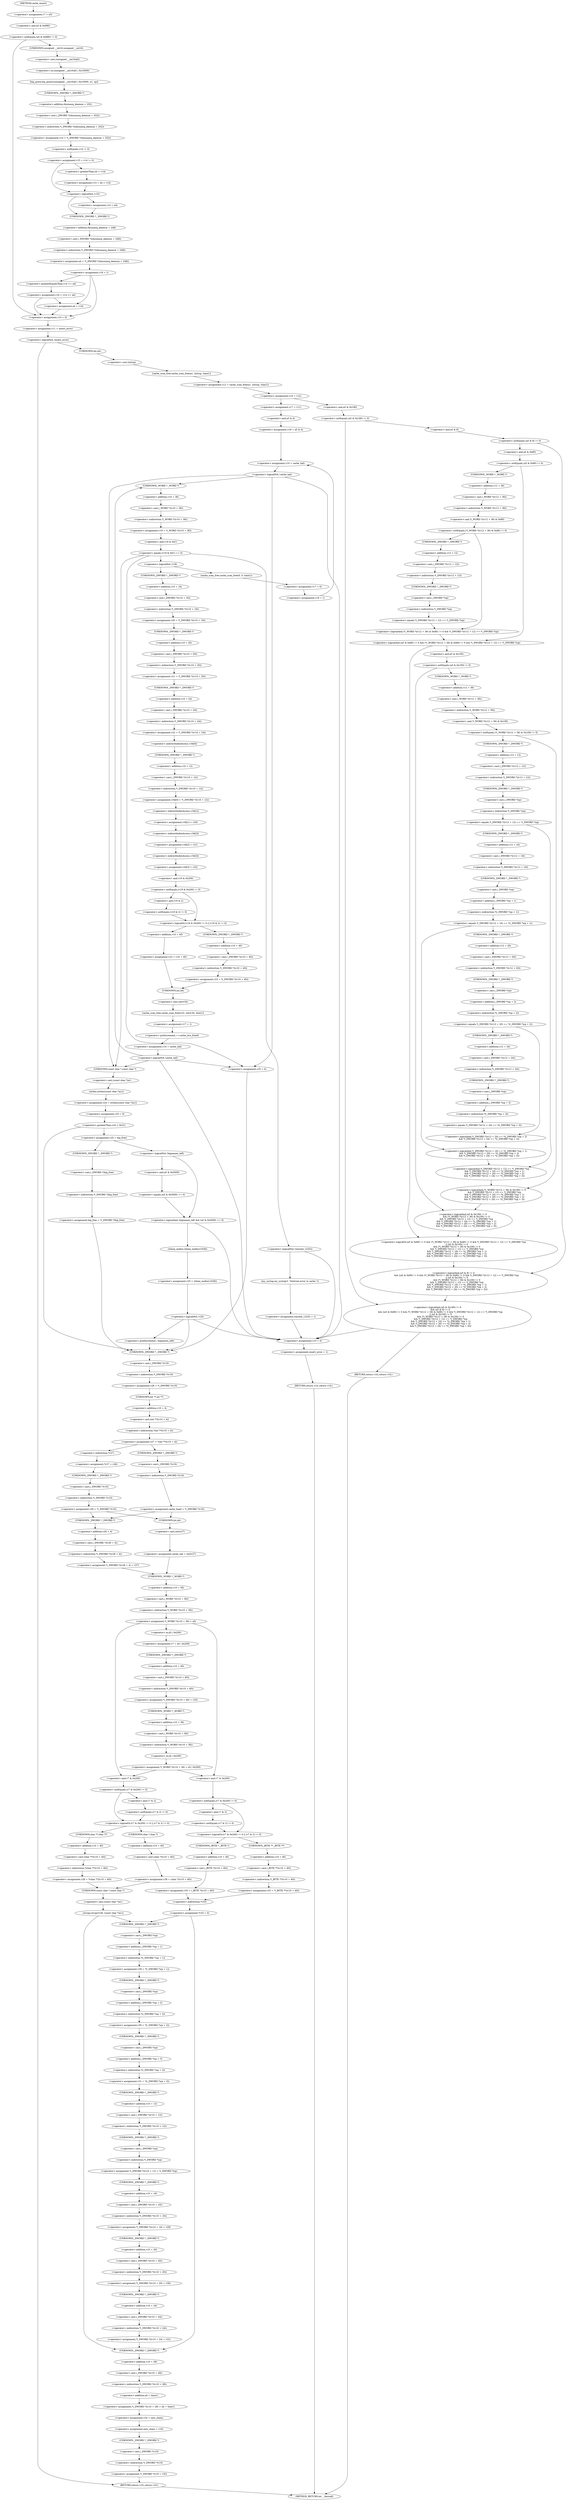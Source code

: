 digraph cache_insert {  
"1000158" [label = "(<operator>.assignment,v7 = a5)" ]
"1000162" [label = "(<operator>.notEquals,(a5 & 0x980) != 0)" ]
"1000163" [label = "(<operator>.and,a5 & 0x980)" ]
"1000168" [label = "(log_query,log_query((unsigned __int16)a5 | 0x10000, a1, cp))" ]
"1000169" [label = "(<operator>.or,(unsigned __int16)a5 | 0x10000)" ]
"1000170" [label = "(<operator>.cast,(unsigned __int16)a5)" ]
"1000171" [label = "(UNKNOWN,unsigned __int16,unsigned __int16)" ]
"1000176" [label = "(<operator>.assignment,v14 = *(_DWORD *)(dnsmasq_daemon + 252))" ]
"1000178" [label = "(<operator>.indirection,*(_DWORD *)(dnsmasq_daemon + 252))" ]
"1000179" [label = "(<operator>.cast,(_DWORD *)(dnsmasq_daemon + 252))" ]
"1000180" [label = "(UNKNOWN,_DWORD *,_DWORD *)" ]
"1000181" [label = "(<operator>.addition,dnsmasq_daemon + 252)" ]
"1000184" [label = "(<operator>.assignment,v15 = v14 != 0)" ]
"1000186" [label = "(<operator>.notEquals,v14 != 0)" ]
"1000191" [label = "(<operator>.assignment,v15 = a4 > v14)" ]
"1000193" [label = "(<operator>.greaterThan,a4 > v14)" ]
"1000197" [label = "(<operator>.logicalNot,!v15)" ]
"1000199" [label = "(<operator>.assignment,v14 = a4)" ]
"1000202" [label = "(<operator>.assignment,a4 = *(_DWORD *)(dnsmasq_daemon + 248))" ]
"1000204" [label = "(<operator>.indirection,*(_DWORD *)(dnsmasq_daemon + 248))" ]
"1000205" [label = "(<operator>.cast,(_DWORD *)(dnsmasq_daemon + 248))" ]
"1000206" [label = "(UNKNOWN,_DWORD *,_DWORD *)" ]
"1000207" [label = "(<operator>.addition,dnsmasq_daemon + 248)" ]
"1000210" [label = "(<operator>.assignment,v16 = 1)" ]
"1000215" [label = "(<operator>.assignment,v16 = v14 >= a4)" ]
"1000217" [label = "(<operator>.greaterEqualsThan,v14 >= a4)" ]
"1000222" [label = "(<operator>.assignment,a4 = v14)" ]
"1000225" [label = "(<operator>.assignment,v10 = 0)" ]
"1000228" [label = "(<operator>.assignment,v11 = insert_error)" ]
"1000232" [label = "(<operator>.logicalNot,!insert_error)" ]
"1000235" [label = "(<operator>.assignment,v12 = cache_scan_free(a1, (int)cp, time1))" ]
"1000237" [label = "(cache_scan_free,cache_scan_free(a1, (int)cp, time1))" ]
"1000239" [label = "(<operator>.cast,(int)cp)" ]
"1000240" [label = "(UNKNOWN,int,int)" ]
"1000243" [label = "(<operator>.assignment,v10 = v12)" ]
"1000250" [label = "(<operator>.logicalAnd,(a5 & 0x180) != 0\n        && (a5 & 8) != 0\n        && ((a5 & 0x80) != 0 && (*(_WORD *)(v12 + 36) & 0x80) != 0 && *(_DWORD *)(v12 + 12) == *(_DWORD *)cp\n         || (a5 & 0x100) != 0\n         && (*(_WORD *)(v12 + 36) & 0x100) != 0\n         && *(_DWORD *)(v12 + 12) == *(_DWORD *)cp\n         && *(_DWORD *)(v12 + 16) == *((_DWORD *)cp + 1)\n         && *(_DWORD *)(v12 + 20) == *((_DWORD *)cp + 2)\n         && *(_DWORD *)(v12 + 24) == *((_DWORD *)cp + 3)))" ]
"1000251" [label = "(<operator>.notEquals,(a5 & 0x180) != 0)" ]
"1000252" [label = "(<operator>.and,a5 & 0x180)" ]
"1000256" [label = "(<operator>.logicalAnd,(a5 & 8) != 0\n        && ((a5 & 0x80) != 0 && (*(_WORD *)(v12 + 36) & 0x80) != 0 && *(_DWORD *)(v12 + 12) == *(_DWORD *)cp\n         || (a5 & 0x100) != 0\n         && (*(_WORD *)(v12 + 36) & 0x100) != 0\n         && *(_DWORD *)(v12 + 12) == *(_DWORD *)cp\n         && *(_DWORD *)(v12 + 16) == *((_DWORD *)cp + 1)\n         && *(_DWORD *)(v12 + 20) == *((_DWORD *)cp + 2)\n         && *(_DWORD *)(v12 + 24) == *((_DWORD *)cp + 3)))" ]
"1000257" [label = "(<operator>.notEquals,(a5 & 8) != 0)" ]
"1000258" [label = "(<operator>.and,a5 & 8)" ]
"1000262" [label = "(<operator>.logicalOr,(a5 & 0x80) != 0 && (*(_WORD *)(v12 + 36) & 0x80) != 0 && *(_DWORD *)(v12 + 12) == *(_DWORD *)cp\n         || (a5 & 0x100) != 0\n         && (*(_WORD *)(v12 + 36) & 0x100) != 0\n         && *(_DWORD *)(v12 + 12) == *(_DWORD *)cp\n         && *(_DWORD *)(v12 + 16) == *((_DWORD *)cp + 1)\n         && *(_DWORD *)(v12 + 20) == *((_DWORD *)cp + 2)\n         && *(_DWORD *)(v12 + 24) == *((_DWORD *)cp + 3))" ]
"1000263" [label = "(<operator>.logicalAnd,(a5 & 0x80) != 0 && (*(_WORD *)(v12 + 36) & 0x80) != 0 && *(_DWORD *)(v12 + 12) == *(_DWORD *)cp)" ]
"1000264" [label = "(<operator>.notEquals,(a5 & 0x80) != 0)" ]
"1000265" [label = "(<operator>.and,a5 & 0x80)" ]
"1000269" [label = "(<operator>.logicalAnd,(*(_WORD *)(v12 + 36) & 0x80) != 0 && *(_DWORD *)(v12 + 12) == *(_DWORD *)cp)" ]
"1000270" [label = "(<operator>.notEquals,(*(_WORD *)(v12 + 36) & 0x80) != 0)" ]
"1000271" [label = "(<operator>.and,*(_WORD *)(v12 + 36) & 0x80)" ]
"1000272" [label = "(<operator>.indirection,*(_WORD *)(v12 + 36))" ]
"1000273" [label = "(<operator>.cast,(_WORD *)(v12 + 36))" ]
"1000274" [label = "(UNKNOWN,_WORD *,_WORD *)" ]
"1000275" [label = "(<operator>.addition,v12 + 36)" ]
"1000280" [label = "(<operator>.equals,*(_DWORD *)(v12 + 12) == *(_DWORD *)cp)" ]
"1000281" [label = "(<operator>.indirection,*(_DWORD *)(v12 + 12))" ]
"1000282" [label = "(<operator>.cast,(_DWORD *)(v12 + 12))" ]
"1000283" [label = "(UNKNOWN,_DWORD *,_DWORD *)" ]
"1000284" [label = "(<operator>.addition,v12 + 12)" ]
"1000287" [label = "(<operator>.indirection,*(_DWORD *)cp)" ]
"1000288" [label = "(<operator>.cast,(_DWORD *)cp)" ]
"1000289" [label = "(UNKNOWN,_DWORD *,_DWORD *)" ]
"1000291" [label = "(<operator>.logicalAnd,(a5 & 0x100) != 0\n         && (*(_WORD *)(v12 + 36) & 0x100) != 0\n         && *(_DWORD *)(v12 + 12) == *(_DWORD *)cp\n         && *(_DWORD *)(v12 + 16) == *((_DWORD *)cp + 1)\n         && *(_DWORD *)(v12 + 20) == *((_DWORD *)cp + 2)\n         && *(_DWORD *)(v12 + 24) == *((_DWORD *)cp + 3))" ]
"1000292" [label = "(<operator>.notEquals,(a5 & 0x100) != 0)" ]
"1000293" [label = "(<operator>.and,a5 & 0x100)" ]
"1000297" [label = "(<operator>.logicalAnd,(*(_WORD *)(v12 + 36) & 0x100) != 0\n         && *(_DWORD *)(v12 + 12) == *(_DWORD *)cp\n         && *(_DWORD *)(v12 + 16) == *((_DWORD *)cp + 1)\n         && *(_DWORD *)(v12 + 20) == *((_DWORD *)cp + 2)\n         && *(_DWORD *)(v12 + 24) == *((_DWORD *)cp + 3))" ]
"1000298" [label = "(<operator>.notEquals,(*(_WORD *)(v12 + 36) & 0x100) != 0)" ]
"1000299" [label = "(<operator>.and,*(_WORD *)(v12 + 36) & 0x100)" ]
"1000300" [label = "(<operator>.indirection,*(_WORD *)(v12 + 36))" ]
"1000301" [label = "(<operator>.cast,(_WORD *)(v12 + 36))" ]
"1000302" [label = "(UNKNOWN,_WORD *,_WORD *)" ]
"1000303" [label = "(<operator>.addition,v12 + 36)" ]
"1000308" [label = "(<operator>.logicalAnd,*(_DWORD *)(v12 + 12) == *(_DWORD *)cp\n         && *(_DWORD *)(v12 + 16) == *((_DWORD *)cp + 1)\n         && *(_DWORD *)(v12 + 20) == *((_DWORD *)cp + 2)\n         && *(_DWORD *)(v12 + 24) == *((_DWORD *)cp + 3))" ]
"1000309" [label = "(<operator>.equals,*(_DWORD *)(v12 + 12) == *(_DWORD *)cp)" ]
"1000310" [label = "(<operator>.indirection,*(_DWORD *)(v12 + 12))" ]
"1000311" [label = "(<operator>.cast,(_DWORD *)(v12 + 12))" ]
"1000312" [label = "(UNKNOWN,_DWORD *,_DWORD *)" ]
"1000313" [label = "(<operator>.addition,v12 + 12)" ]
"1000316" [label = "(<operator>.indirection,*(_DWORD *)cp)" ]
"1000317" [label = "(<operator>.cast,(_DWORD *)cp)" ]
"1000318" [label = "(UNKNOWN,_DWORD *,_DWORD *)" ]
"1000320" [label = "(<operator>.logicalAnd,*(_DWORD *)(v12 + 16) == *((_DWORD *)cp + 1)\n         && *(_DWORD *)(v12 + 20) == *((_DWORD *)cp + 2)\n         && *(_DWORD *)(v12 + 24) == *((_DWORD *)cp + 3))" ]
"1000321" [label = "(<operator>.equals,*(_DWORD *)(v12 + 16) == *((_DWORD *)cp + 1))" ]
"1000322" [label = "(<operator>.indirection,*(_DWORD *)(v12 + 16))" ]
"1000323" [label = "(<operator>.cast,(_DWORD *)(v12 + 16))" ]
"1000324" [label = "(UNKNOWN,_DWORD *,_DWORD *)" ]
"1000325" [label = "(<operator>.addition,v12 + 16)" ]
"1000328" [label = "(<operator>.indirection,*((_DWORD *)cp + 1))" ]
"1000329" [label = "(<operator>.addition,(_DWORD *)cp + 1)" ]
"1000330" [label = "(<operator>.cast,(_DWORD *)cp)" ]
"1000331" [label = "(UNKNOWN,_DWORD *,_DWORD *)" ]
"1000334" [label = "(<operator>.logicalAnd,*(_DWORD *)(v12 + 20) == *((_DWORD *)cp + 2)\n         && *(_DWORD *)(v12 + 24) == *((_DWORD *)cp + 3))" ]
"1000335" [label = "(<operator>.equals,*(_DWORD *)(v12 + 20) == *((_DWORD *)cp + 2))" ]
"1000336" [label = "(<operator>.indirection,*(_DWORD *)(v12 + 20))" ]
"1000337" [label = "(<operator>.cast,(_DWORD *)(v12 + 20))" ]
"1000338" [label = "(UNKNOWN,_DWORD *,_DWORD *)" ]
"1000339" [label = "(<operator>.addition,v12 + 20)" ]
"1000342" [label = "(<operator>.indirection,*((_DWORD *)cp + 2))" ]
"1000343" [label = "(<operator>.addition,(_DWORD *)cp + 2)" ]
"1000344" [label = "(<operator>.cast,(_DWORD *)cp)" ]
"1000345" [label = "(UNKNOWN,_DWORD *,_DWORD *)" ]
"1000348" [label = "(<operator>.equals,*(_DWORD *)(v12 + 24) == *((_DWORD *)cp + 3))" ]
"1000349" [label = "(<operator>.indirection,*(_DWORD *)(v12 + 24))" ]
"1000350" [label = "(<operator>.cast,(_DWORD *)(v12 + 24))" ]
"1000351" [label = "(UNKNOWN,_DWORD *,_DWORD *)" ]
"1000352" [label = "(<operator>.addition,v12 + 24)" ]
"1000355" [label = "(<operator>.indirection,*((_DWORD *)cp + 3))" ]
"1000356" [label = "(<operator>.addition,(_DWORD *)cp + 3)" ]
"1000357" [label = "(<operator>.cast,(_DWORD *)cp)" ]
"1000358" [label = "(UNKNOWN,_DWORD *,_DWORD *)" ]
"1000362" [label = "(RETURN,return v10;,return v10;)" ]
"1000365" [label = "(<operator>.assignment,v10 = 0)" ]
"1000368" [label = "(<operator>.assignment,insert_error = 1)" ]
"1000371" [label = "(RETURN,return v10;,return v10;)" ]
"1000373" [label = "(<operator>.assignment,v17 = v11)" ]
"1000376" [label = "(<operator>.assignment,v18 = a5 & 4)" ]
"1000378" [label = "(<operator>.and,a5 & 4)" ]
"1000382" [label = "(<operator>.assignment,v10 = cache_tail)" ]
"1000386" [label = "(<operator>.logicalNot,!cache_tail)" ]
"1000392" [label = "(<operator>.assignment,v19 = *(_WORD *)(v10 + 36))" ]
"1000394" [label = "(<operator>.indirection,*(_WORD *)(v10 + 36))" ]
"1000395" [label = "(<operator>.cast,(_WORD *)(v10 + 36))" ]
"1000396" [label = "(UNKNOWN,_WORD *,_WORD *)" ]
"1000397" [label = "(<operator>.addition,v10 + 36)" ]
"1000401" [label = "(<operator>.equals,(v19 & 0xC) == 0)" ]
"1000402" [label = "(<operator>.and,v19 & 0xC)" ]
"1000411" [label = "(<operator>.logicalNot,!warned_12252)" ]
"1000414" [label = "(my_syslog,my_syslog(3, \"Internal error in cache.\"))" ]
"1000417" [label = "(<operator>.assignment,warned_12252 = 1)" ]
"1000422" [label = "(<operator>.logicalNot,!v18)" ]
"1000425" [label = "(cache_scan_free,cache_scan_free(0, 0, time1))" ]
"1000429" [label = "(<operator>.assignment,v17 = 0)" ]
"1000432" [label = "(<operator>.assignment,v18 = 1)" ]
"1000436" [label = "(<operator>.assignment,v20 = *(_DWORD *)(v10 + 16))" ]
"1000438" [label = "(<operator>.indirection,*(_DWORD *)(v10 + 16))" ]
"1000439" [label = "(<operator>.cast,(_DWORD *)(v10 + 16))" ]
"1000440" [label = "(UNKNOWN,_DWORD *,_DWORD *)" ]
"1000441" [label = "(<operator>.addition,v10 + 16)" ]
"1000444" [label = "(<operator>.assignment,v21 = *(_DWORD *)(v10 + 20))" ]
"1000446" [label = "(<operator>.indirection,*(_DWORD *)(v10 + 20))" ]
"1000447" [label = "(<operator>.cast,(_DWORD *)(v10 + 20))" ]
"1000448" [label = "(UNKNOWN,_DWORD *,_DWORD *)" ]
"1000449" [label = "(<operator>.addition,v10 + 20)" ]
"1000452" [label = "(<operator>.assignment,v22 = *(_DWORD *)(v10 + 24))" ]
"1000454" [label = "(<operator>.indirection,*(_DWORD *)(v10 + 24))" ]
"1000455" [label = "(<operator>.cast,(_DWORD *)(v10 + 24))" ]
"1000456" [label = "(UNKNOWN,_DWORD *,_DWORD *)" ]
"1000457" [label = "(<operator>.addition,v10 + 24)" ]
"1000460" [label = "(<operator>.assignment,v34[0] = *(_DWORD *)(v10 + 12))" ]
"1000461" [label = "(<operator>.indirectIndexAccess,v34[0])" ]
"1000464" [label = "(<operator>.indirection,*(_DWORD *)(v10 + 12))" ]
"1000465" [label = "(<operator>.cast,(_DWORD *)(v10 + 12))" ]
"1000466" [label = "(UNKNOWN,_DWORD *,_DWORD *)" ]
"1000467" [label = "(<operator>.addition,v10 + 12)" ]
"1000470" [label = "(<operator>.assignment,v34[1] = v20)" ]
"1000471" [label = "(<operator>.indirectIndexAccess,v34[1])" ]
"1000475" [label = "(<operator>.assignment,v34[2] = v21)" ]
"1000476" [label = "(<operator>.indirectIndexAccess,v34[2])" ]
"1000480" [label = "(<operator>.assignment,v34[3] = v22)" ]
"1000481" [label = "(<operator>.indirectIndexAccess,v34[3])" ]
"1000486" [label = "(<operator>.logicalOr,(v19 & 0x200) != 0 || (v19 & 2) != 0)" ]
"1000487" [label = "(<operator>.notEquals,(v19 & 0x200) != 0)" ]
"1000488" [label = "(<operator>.and,v19 & 0x200)" ]
"1000492" [label = "(<operator>.notEquals,(v19 & 2) != 0)" ]
"1000493" [label = "(<operator>.and,v19 & 2)" ]
"1000497" [label = "(<operator>.assignment,v23 = *(_DWORD *)(v10 + 40))" ]
"1000499" [label = "(<operator>.indirection,*(_DWORD *)(v10 + 40))" ]
"1000500" [label = "(<operator>.cast,(_DWORD *)(v10 + 40))" ]
"1000501" [label = "(UNKNOWN,_DWORD *,_DWORD *)" ]
"1000502" [label = "(<operator>.addition,v10 + 40)" ]
"1000506" [label = "(<operator>.assignment,v23 = v10 + 40)" ]
"1000508" [label = "(<operator>.addition,v10 + 40)" ]
"1000511" [label = "(cache_scan_free,cache_scan_free(v23, (int)v34, time1))" ]
"1000513" [label = "(<operator>.cast,(int)v34)" ]
"1000514" [label = "(UNKNOWN,int,int)" ]
"1000517" [label = "(<operator>.assignment,v17 = 1)" ]
"1000520" [label = "(<operator>.preIncrement,++cache_live_freed)" ]
"1000522" [label = "(<operator>.assignment,v10 = cache_tail)" ]
"1000526" [label = "(<operator>.logicalNot,!cache_tail)" ]
"1000532" [label = "(<operator>.assignment,v24 = strlen((const char *)a1))" ]
"1000534" [label = "(strlen,strlen((const char *)a1))" ]
"1000535" [label = "(<operator>.cast,(const char *)a1)" ]
"1000536" [label = "(UNKNOWN,const char *,const char *)" ]
"1000538" [label = "(<operator>.assignment,v25 = 0)" ]
"1000542" [label = "(<operator>.greaterThan,v24 > 0x31)" ]
"1000546" [label = "(<operator>.assignment,v25 = big_free)" ]
"1000552" [label = "(<operator>.assignment,big_free = *(_DWORD *)big_free)" ]
"1000554" [label = "(<operator>.indirection,*(_DWORD *)big_free)" ]
"1000555" [label = "(<operator>.cast,(_DWORD *)big_free)" ]
"1000556" [label = "(UNKNOWN,_DWORD *,_DWORD *)" ]
"1000561" [label = "(<operator>.logicalAnd,!bignames_left && (a5 & 0x5000) == 0)" ]
"1000562" [label = "(<operator>.logicalNot,!bignames_left)" ]
"1000564" [label = "(<operator>.equals,(a5 & 0x5000) == 0)" ]
"1000565" [label = "(<operator>.and,a5 & 0x5000)" ]
"1000570" [label = "(<operator>.assignment,v25 = whine_malloc(1028))" ]
"1000572" [label = "(whine_malloc,whine_malloc(1028))" ]
"1000575" [label = "(<operator>.logicalNot,!v25)" ]
"1000580" [label = "(<operator>.preDecrement,--bignames_left)" ]
"1000584" [label = "(<operator>.assignment,v25 = 0)" ]
"1000587" [label = "(<operator>.assignment,v26 = *(_DWORD *)v10)" ]
"1000589" [label = "(<operator>.indirection,*(_DWORD *)v10)" ]
"1000590" [label = "(<operator>.cast,(_DWORD *)v10)" ]
"1000591" [label = "(UNKNOWN,_DWORD *,_DWORD *)" ]
"1000593" [label = "(<operator>.assignment,v27 = *(int **)(v10 + 4))" ]
"1000595" [label = "(<operator>.indirection,*(int **)(v10 + 4))" ]
"1000596" [label = "(<operator>.cast,(int **)(v10 + 4))" ]
"1000597" [label = "(UNKNOWN,int **,int **)" ]
"1000598" [label = "(<operator>.addition,v10 + 4)" ]
"1000604" [label = "(<operator>.assignment,*v27 = v26)" ]
"1000605" [label = "(<operator>.indirection,*v27)" ]
"1000608" [label = "(<operator>.assignment,v26 = *(_DWORD *)v10)" ]
"1000610" [label = "(<operator>.indirection,*(_DWORD *)v10)" ]
"1000611" [label = "(<operator>.cast,(_DWORD *)v10)" ]
"1000612" [label = "(UNKNOWN,_DWORD *,_DWORD *)" ]
"1000616" [label = "(<operator>.assignment,cache_head = *(_DWORD *)v10)" ]
"1000618" [label = "(<operator>.indirection,*(_DWORD *)v10)" ]
"1000619" [label = "(<operator>.cast,(_DWORD *)v10)" ]
"1000620" [label = "(UNKNOWN,_DWORD *,_DWORD *)" ]
"1000624" [label = "(<operator>.assignment,*(_DWORD *)(v26 + 4) = v27)" ]
"1000625" [label = "(<operator>.indirection,*(_DWORD *)(v26 + 4))" ]
"1000626" [label = "(<operator>.cast,(_DWORD *)(v26 + 4))" ]
"1000627" [label = "(UNKNOWN,_DWORD *,_DWORD *)" ]
"1000628" [label = "(<operator>.addition,v26 + 4)" ]
"1000633" [label = "(<operator>.assignment,cache_tail = (int)v27)" ]
"1000635" [label = "(<operator>.cast,(int)v27)" ]
"1000636" [label = "(UNKNOWN,int,int)" ]
"1000638" [label = "(<operator>.assignment,*(_WORD *)(v10 + 36) = a5)" ]
"1000639" [label = "(<operator>.indirection,*(_WORD *)(v10 + 36))" ]
"1000640" [label = "(<operator>.cast,(_WORD *)(v10 + 36))" ]
"1000641" [label = "(UNKNOWN,_WORD *,_WORD *)" ]
"1000642" [label = "(<operator>.addition,v10 + 36)" ]
"1000649" [label = "(<operator>.assignment,v7 = a5 | 0x200)" ]
"1000651" [label = "(<operator>.or,a5 | 0x200)" ]
"1000654" [label = "(<operator>.assignment,*(_DWORD *)(v10 + 40) = v25)" ]
"1000655" [label = "(<operator>.indirection,*(_DWORD *)(v10 + 40))" ]
"1000656" [label = "(<operator>.cast,(_DWORD *)(v10 + 40))" ]
"1000657" [label = "(UNKNOWN,_DWORD *,_DWORD *)" ]
"1000658" [label = "(<operator>.addition,v10 + 40)" ]
"1000662" [label = "(<operator>.assignment,*(_WORD *)(v10 + 36) = a5 | 0x200)" ]
"1000663" [label = "(<operator>.indirection,*(_WORD *)(v10 + 36))" ]
"1000664" [label = "(<operator>.cast,(_WORD *)(v10 + 36))" ]
"1000665" [label = "(UNKNOWN,_WORD *,_WORD *)" ]
"1000666" [label = "(<operator>.addition,v10 + 36)" ]
"1000669" [label = "(<operator>.or,a5 | 0x200)" ]
"1000676" [label = "(<operator>.logicalOr,(v7 & 0x200) != 0 || (v7 & 2) != 0)" ]
"1000677" [label = "(<operator>.notEquals,(v7 & 0x200) != 0)" ]
"1000678" [label = "(<operator>.and,v7 & 0x200)" ]
"1000682" [label = "(<operator>.notEquals,(v7 & 2) != 0)" ]
"1000683" [label = "(<operator>.and,v7 & 2)" ]
"1000687" [label = "(<operator>.assignment,v28 = *(char **)(v10 + 40))" ]
"1000689" [label = "(<operator>.indirection,*(char **)(v10 + 40))" ]
"1000690" [label = "(<operator>.cast,(char **)(v10 + 40))" ]
"1000691" [label = "(UNKNOWN,char **,char **)" ]
"1000692" [label = "(<operator>.addition,v10 + 40)" ]
"1000696" [label = "(<operator>.assignment,v28 = (char *)(v10 + 40))" ]
"1000698" [label = "(<operator>.cast,(char *)(v10 + 40))" ]
"1000699" [label = "(UNKNOWN,char *,char *)" ]
"1000700" [label = "(<operator>.addition,v10 + 40)" ]
"1000703" [label = "(strcpy,strcpy(v28, (const char *)a1))" ]
"1000705" [label = "(<operator>.cast,(const char *)a1)" ]
"1000706" [label = "(UNKNOWN,const char *,const char *)" ]
"1000711" [label = "(<operator>.logicalOr,(v7 & 0x200) != 0 || (v7 & 2) != 0)" ]
"1000712" [label = "(<operator>.notEquals,(v7 & 0x200) != 0)" ]
"1000713" [label = "(<operator>.and,v7 & 0x200)" ]
"1000717" [label = "(<operator>.notEquals,(v7 & 2) != 0)" ]
"1000718" [label = "(<operator>.and,v7 & 2)" ]
"1000722" [label = "(<operator>.assignment,v33 = *(_BYTE **)(v10 + 40))" ]
"1000724" [label = "(<operator>.indirection,*(_BYTE **)(v10 + 40))" ]
"1000725" [label = "(<operator>.cast,(_BYTE **)(v10 + 40))" ]
"1000726" [label = "(UNKNOWN,_BYTE **,_BYTE **)" ]
"1000727" [label = "(<operator>.addition,v10 + 40)" ]
"1000731" [label = "(<operator>.assignment,v33 = (_BYTE *)(v10 + 40))" ]
"1000733" [label = "(<operator>.cast,(_BYTE *)(v10 + 40))" ]
"1000734" [label = "(UNKNOWN,_BYTE *,_BYTE *)" ]
"1000735" [label = "(<operator>.addition,v10 + 40)" ]
"1000738" [label = "(<operator>.assignment,*v33 = 0)" ]
"1000739" [label = "(<operator>.indirection,*v33)" ]
"1000745" [label = "(<operator>.assignment,v29 = *((_DWORD *)cp + 1))" ]
"1000747" [label = "(<operator>.indirection,*((_DWORD *)cp + 1))" ]
"1000748" [label = "(<operator>.addition,(_DWORD *)cp + 1)" ]
"1000749" [label = "(<operator>.cast,(_DWORD *)cp)" ]
"1000750" [label = "(UNKNOWN,_DWORD *,_DWORD *)" ]
"1000753" [label = "(<operator>.assignment,v30 = *((_DWORD *)cp + 2))" ]
"1000755" [label = "(<operator>.indirection,*((_DWORD *)cp + 2))" ]
"1000756" [label = "(<operator>.addition,(_DWORD *)cp + 2)" ]
"1000757" [label = "(<operator>.cast,(_DWORD *)cp)" ]
"1000758" [label = "(UNKNOWN,_DWORD *,_DWORD *)" ]
"1000761" [label = "(<operator>.assignment,v31 = *((_DWORD *)cp + 3))" ]
"1000763" [label = "(<operator>.indirection,*((_DWORD *)cp + 3))" ]
"1000764" [label = "(<operator>.addition,(_DWORD *)cp + 3)" ]
"1000765" [label = "(<operator>.cast,(_DWORD *)cp)" ]
"1000766" [label = "(UNKNOWN,_DWORD *,_DWORD *)" ]
"1000769" [label = "(<operator>.assignment,*(_DWORD *)(v10 + 12) = *(_DWORD *)cp)" ]
"1000770" [label = "(<operator>.indirection,*(_DWORD *)(v10 + 12))" ]
"1000771" [label = "(<operator>.cast,(_DWORD *)(v10 + 12))" ]
"1000772" [label = "(UNKNOWN,_DWORD *,_DWORD *)" ]
"1000773" [label = "(<operator>.addition,v10 + 12)" ]
"1000776" [label = "(<operator>.indirection,*(_DWORD *)cp)" ]
"1000777" [label = "(<operator>.cast,(_DWORD *)cp)" ]
"1000778" [label = "(UNKNOWN,_DWORD *,_DWORD *)" ]
"1000780" [label = "(<operator>.assignment,*(_DWORD *)(v10 + 16) = v29)" ]
"1000781" [label = "(<operator>.indirection,*(_DWORD *)(v10 + 16))" ]
"1000782" [label = "(<operator>.cast,(_DWORD *)(v10 + 16))" ]
"1000783" [label = "(UNKNOWN,_DWORD *,_DWORD *)" ]
"1000784" [label = "(<operator>.addition,v10 + 16)" ]
"1000788" [label = "(<operator>.assignment,*(_DWORD *)(v10 + 20) = v30)" ]
"1000789" [label = "(<operator>.indirection,*(_DWORD *)(v10 + 20))" ]
"1000790" [label = "(<operator>.cast,(_DWORD *)(v10 + 20))" ]
"1000791" [label = "(UNKNOWN,_DWORD *,_DWORD *)" ]
"1000792" [label = "(<operator>.addition,v10 + 20)" ]
"1000796" [label = "(<operator>.assignment,*(_DWORD *)(v10 + 24) = v31)" ]
"1000797" [label = "(<operator>.indirection,*(_DWORD *)(v10 + 24))" ]
"1000798" [label = "(<operator>.cast,(_DWORD *)(v10 + 24))" ]
"1000799" [label = "(UNKNOWN,_DWORD *,_DWORD *)" ]
"1000800" [label = "(<operator>.addition,v10 + 24)" ]
"1000804" [label = "(<operator>.assignment,*(_DWORD *)(v10 + 28) = a4 + time1)" ]
"1000805" [label = "(<operator>.indirection,*(_DWORD *)(v10 + 28))" ]
"1000806" [label = "(<operator>.cast,(_DWORD *)(v10 + 28))" ]
"1000807" [label = "(UNKNOWN,_DWORD *,_DWORD *)" ]
"1000808" [label = "(<operator>.addition,v10 + 28)" ]
"1000811" [label = "(<operator>.addition,a4 + time1)" ]
"1000814" [label = "(<operator>.assignment,v32 = new_chain)" ]
"1000817" [label = "(<operator>.assignment,new_chain = v10)" ]
"1000820" [label = "(<operator>.assignment,*(_DWORD *)v10 = v32)" ]
"1000821" [label = "(<operator>.indirection,*(_DWORD *)v10)" ]
"1000822" [label = "(<operator>.cast,(_DWORD *)v10)" ]
"1000823" [label = "(UNKNOWN,_DWORD *,_DWORD *)" ]
"1000826" [label = "(RETURN,return v10;,return v10;)" ]
"1000126" [label = "(METHOD,cache_insert)" ]
"1000828" [label = "(METHOD_RETURN,int __fastcall)" ]
  "1000158" -> "1000163" 
  "1000162" -> "1000171" 
  "1000162" -> "1000225" 
  "1000163" -> "1000162" 
  "1000168" -> "1000180" 
  "1000169" -> "1000168" 
  "1000170" -> "1000169" 
  "1000171" -> "1000170" 
  "1000176" -> "1000186" 
  "1000178" -> "1000176" 
  "1000179" -> "1000178" 
  "1000180" -> "1000181" 
  "1000181" -> "1000179" 
  "1000184" -> "1000193" 
  "1000184" -> "1000197" 
  "1000186" -> "1000184" 
  "1000191" -> "1000197" 
  "1000193" -> "1000191" 
  "1000197" -> "1000199" 
  "1000197" -> "1000206" 
  "1000199" -> "1000206" 
  "1000202" -> "1000210" 
  "1000204" -> "1000202" 
  "1000205" -> "1000204" 
  "1000206" -> "1000207" 
  "1000207" -> "1000205" 
  "1000210" -> "1000217" 
  "1000210" -> "1000222" 
  "1000210" -> "1000225" 
  "1000215" -> "1000222" 
  "1000215" -> "1000225" 
  "1000217" -> "1000215" 
  "1000222" -> "1000225" 
  "1000225" -> "1000228" 
  "1000228" -> "1000232" 
  "1000232" -> "1000240" 
  "1000232" -> "1000826" 
  "1000235" -> "1000243" 
  "1000237" -> "1000235" 
  "1000239" -> "1000237" 
  "1000240" -> "1000239" 
  "1000243" -> "1000252" 
  "1000243" -> "1000373" 
  "1000250" -> "1000362" 
  "1000250" -> "1000365" 
  "1000251" -> "1000250" 
  "1000251" -> "1000258" 
  "1000252" -> "1000251" 
  "1000256" -> "1000250" 
  "1000257" -> "1000256" 
  "1000257" -> "1000265" 
  "1000258" -> "1000257" 
  "1000262" -> "1000256" 
  "1000263" -> "1000262" 
  "1000263" -> "1000293" 
  "1000264" -> "1000274" 
  "1000264" -> "1000263" 
  "1000265" -> "1000264" 
  "1000269" -> "1000263" 
  "1000270" -> "1000283" 
  "1000270" -> "1000269" 
  "1000271" -> "1000270" 
  "1000272" -> "1000271" 
  "1000273" -> "1000272" 
  "1000274" -> "1000275" 
  "1000275" -> "1000273" 
  "1000280" -> "1000269" 
  "1000281" -> "1000289" 
  "1000282" -> "1000281" 
  "1000283" -> "1000284" 
  "1000284" -> "1000282" 
  "1000287" -> "1000280" 
  "1000288" -> "1000287" 
  "1000289" -> "1000288" 
  "1000291" -> "1000262" 
  "1000292" -> "1000302" 
  "1000292" -> "1000291" 
  "1000293" -> "1000292" 
  "1000297" -> "1000291" 
  "1000298" -> "1000312" 
  "1000298" -> "1000297" 
  "1000299" -> "1000298" 
  "1000300" -> "1000299" 
  "1000301" -> "1000300" 
  "1000302" -> "1000303" 
  "1000303" -> "1000301" 
  "1000308" -> "1000297" 
  "1000309" -> "1000324" 
  "1000309" -> "1000308" 
  "1000310" -> "1000318" 
  "1000311" -> "1000310" 
  "1000312" -> "1000313" 
  "1000313" -> "1000311" 
  "1000316" -> "1000309" 
  "1000317" -> "1000316" 
  "1000318" -> "1000317" 
  "1000320" -> "1000308" 
  "1000321" -> "1000338" 
  "1000321" -> "1000320" 
  "1000322" -> "1000331" 
  "1000323" -> "1000322" 
  "1000324" -> "1000325" 
  "1000325" -> "1000323" 
  "1000328" -> "1000321" 
  "1000329" -> "1000328" 
  "1000330" -> "1000329" 
  "1000331" -> "1000330" 
  "1000334" -> "1000320" 
  "1000335" -> "1000351" 
  "1000335" -> "1000334" 
  "1000336" -> "1000345" 
  "1000337" -> "1000336" 
  "1000338" -> "1000339" 
  "1000339" -> "1000337" 
  "1000342" -> "1000335" 
  "1000343" -> "1000342" 
  "1000344" -> "1000343" 
  "1000345" -> "1000344" 
  "1000348" -> "1000334" 
  "1000349" -> "1000358" 
  "1000350" -> "1000349" 
  "1000351" -> "1000352" 
  "1000352" -> "1000350" 
  "1000355" -> "1000348" 
  "1000356" -> "1000355" 
  "1000357" -> "1000356" 
  "1000358" -> "1000357" 
  "1000362" -> "1000828" 
  "1000365" -> "1000368" 
  "1000368" -> "1000371" 
  "1000371" -> "1000828" 
  "1000373" -> "1000378" 
  "1000376" -> "1000382" 
  "1000378" -> "1000376" 
  "1000382" -> "1000386" 
  "1000386" -> "1000365" 
  "1000386" -> "1000396" 
  "1000386" -> "1000536" 
  "1000386" -> "1000584" 
  "1000392" -> "1000402" 
  "1000394" -> "1000392" 
  "1000395" -> "1000394" 
  "1000396" -> "1000397" 
  "1000397" -> "1000395" 
  "1000401" -> "1000536" 
  "1000401" -> "1000584" 
  "1000401" -> "1000411" 
  "1000401" -> "1000422" 
  "1000402" -> "1000401" 
  "1000411" -> "1000414" 
  "1000411" -> "1000365" 
  "1000414" -> "1000417" 
  "1000417" -> "1000365" 
  "1000422" -> "1000425" 
  "1000422" -> "1000440" 
  "1000425" -> "1000429" 
  "1000429" -> "1000432" 
  "1000432" -> "1000382" 
  "1000436" -> "1000448" 
  "1000438" -> "1000436" 
  "1000439" -> "1000438" 
  "1000440" -> "1000441" 
  "1000441" -> "1000439" 
  "1000444" -> "1000456" 
  "1000446" -> "1000444" 
  "1000447" -> "1000446" 
  "1000448" -> "1000449" 
  "1000449" -> "1000447" 
  "1000452" -> "1000461" 
  "1000454" -> "1000452" 
  "1000455" -> "1000454" 
  "1000456" -> "1000457" 
  "1000457" -> "1000455" 
  "1000460" -> "1000471" 
  "1000461" -> "1000466" 
  "1000464" -> "1000460" 
  "1000465" -> "1000464" 
  "1000466" -> "1000467" 
  "1000467" -> "1000465" 
  "1000470" -> "1000476" 
  "1000471" -> "1000470" 
  "1000475" -> "1000481" 
  "1000476" -> "1000475" 
  "1000480" -> "1000488" 
  "1000481" -> "1000480" 
  "1000486" -> "1000501" 
  "1000486" -> "1000508" 
  "1000487" -> "1000486" 
  "1000487" -> "1000493" 
  "1000488" -> "1000487" 
  "1000492" -> "1000486" 
  "1000493" -> "1000492" 
  "1000497" -> "1000514" 
  "1000499" -> "1000497" 
  "1000500" -> "1000499" 
  "1000501" -> "1000502" 
  "1000502" -> "1000500" 
  "1000506" -> "1000514" 
  "1000508" -> "1000506" 
  "1000511" -> "1000517" 
  "1000513" -> "1000511" 
  "1000514" -> "1000513" 
  "1000517" -> "1000520" 
  "1000520" -> "1000522" 
  "1000522" -> "1000526" 
  "1000526" -> "1000396" 
  "1000526" -> "1000536" 
  "1000526" -> "1000584" 
  "1000526" -> "1000365" 
  "1000532" -> "1000538" 
  "1000534" -> "1000532" 
  "1000535" -> "1000534" 
  "1000536" -> "1000535" 
  "1000538" -> "1000542" 
  "1000542" -> "1000546" 
  "1000542" -> "1000591" 
  "1000546" -> "1000556" 
  "1000546" -> "1000562" 
  "1000552" -> "1000591" 
  "1000554" -> "1000552" 
  "1000555" -> "1000554" 
  "1000556" -> "1000555" 
  "1000561" -> "1000365" 
  "1000561" -> "1000572" 
  "1000562" -> "1000561" 
  "1000562" -> "1000565" 
  "1000564" -> "1000561" 
  "1000565" -> "1000564" 
  "1000570" -> "1000575" 
  "1000572" -> "1000570" 
  "1000575" -> "1000365" 
  "1000575" -> "1000580" 
  "1000575" -> "1000591" 
  "1000580" -> "1000591" 
  "1000584" -> "1000591" 
  "1000587" -> "1000597" 
  "1000589" -> "1000587" 
  "1000590" -> "1000589" 
  "1000591" -> "1000590" 
  "1000593" -> "1000605" 
  "1000593" -> "1000620" 
  "1000595" -> "1000593" 
  "1000596" -> "1000595" 
  "1000597" -> "1000598" 
  "1000598" -> "1000596" 
  "1000604" -> "1000612" 
  "1000605" -> "1000604" 
  "1000608" -> "1000627" 
  "1000608" -> "1000636" 
  "1000610" -> "1000608" 
  "1000611" -> "1000610" 
  "1000612" -> "1000611" 
  "1000616" -> "1000627" 
  "1000616" -> "1000636" 
  "1000618" -> "1000616" 
  "1000619" -> "1000618" 
  "1000620" -> "1000619" 
  "1000624" -> "1000641" 
  "1000625" -> "1000624" 
  "1000626" -> "1000625" 
  "1000627" -> "1000628" 
  "1000628" -> "1000626" 
  "1000633" -> "1000641" 
  "1000635" -> "1000633" 
  "1000636" -> "1000635" 
  "1000638" -> "1000651" 
  "1000638" -> "1000678" 
  "1000638" -> "1000713" 
  "1000639" -> "1000638" 
  "1000640" -> "1000639" 
  "1000641" -> "1000642" 
  "1000642" -> "1000640" 
  "1000649" -> "1000657" 
  "1000651" -> "1000649" 
  "1000654" -> "1000665" 
  "1000655" -> "1000654" 
  "1000656" -> "1000655" 
  "1000657" -> "1000658" 
  "1000658" -> "1000656" 
  "1000662" -> "1000678" 
  "1000662" -> "1000713" 
  "1000663" -> "1000669" 
  "1000664" -> "1000663" 
  "1000665" -> "1000666" 
  "1000666" -> "1000664" 
  "1000669" -> "1000662" 
  "1000676" -> "1000691" 
  "1000676" -> "1000699" 
  "1000677" -> "1000676" 
  "1000677" -> "1000683" 
  "1000678" -> "1000677" 
  "1000682" -> "1000676" 
  "1000683" -> "1000682" 
  "1000687" -> "1000706" 
  "1000689" -> "1000687" 
  "1000690" -> "1000689" 
  "1000691" -> "1000692" 
  "1000692" -> "1000690" 
  "1000696" -> "1000706" 
  "1000698" -> "1000696" 
  "1000699" -> "1000700" 
  "1000700" -> "1000698" 
  "1000703" -> "1000807" 
  "1000703" -> "1000750" 
  "1000705" -> "1000703" 
  "1000706" -> "1000705" 
  "1000711" -> "1000726" 
  "1000711" -> "1000734" 
  "1000712" -> "1000711" 
  "1000712" -> "1000718" 
  "1000713" -> "1000712" 
  "1000717" -> "1000711" 
  "1000718" -> "1000717" 
  "1000722" -> "1000739" 
  "1000724" -> "1000722" 
  "1000725" -> "1000724" 
  "1000726" -> "1000727" 
  "1000727" -> "1000725" 
  "1000731" -> "1000739" 
  "1000733" -> "1000731" 
  "1000734" -> "1000735" 
  "1000735" -> "1000733" 
  "1000738" -> "1000807" 
  "1000738" -> "1000750" 
  "1000739" -> "1000738" 
  "1000745" -> "1000758" 
  "1000747" -> "1000745" 
  "1000748" -> "1000747" 
  "1000749" -> "1000748" 
  "1000750" -> "1000749" 
  "1000753" -> "1000766" 
  "1000755" -> "1000753" 
  "1000756" -> "1000755" 
  "1000757" -> "1000756" 
  "1000758" -> "1000757" 
  "1000761" -> "1000772" 
  "1000763" -> "1000761" 
  "1000764" -> "1000763" 
  "1000765" -> "1000764" 
  "1000766" -> "1000765" 
  "1000769" -> "1000783" 
  "1000770" -> "1000778" 
  "1000771" -> "1000770" 
  "1000772" -> "1000773" 
  "1000773" -> "1000771" 
  "1000776" -> "1000769" 
  "1000777" -> "1000776" 
  "1000778" -> "1000777" 
  "1000780" -> "1000791" 
  "1000781" -> "1000780" 
  "1000782" -> "1000781" 
  "1000783" -> "1000784" 
  "1000784" -> "1000782" 
  "1000788" -> "1000799" 
  "1000789" -> "1000788" 
  "1000790" -> "1000789" 
  "1000791" -> "1000792" 
  "1000792" -> "1000790" 
  "1000796" -> "1000807" 
  "1000797" -> "1000796" 
  "1000798" -> "1000797" 
  "1000799" -> "1000800" 
  "1000800" -> "1000798" 
  "1000804" -> "1000814" 
  "1000805" -> "1000811" 
  "1000806" -> "1000805" 
  "1000807" -> "1000808" 
  "1000808" -> "1000806" 
  "1000811" -> "1000804" 
  "1000814" -> "1000817" 
  "1000817" -> "1000823" 
  "1000820" -> "1000826" 
  "1000821" -> "1000820" 
  "1000822" -> "1000821" 
  "1000823" -> "1000822" 
  "1000826" -> "1000828" 
  "1000126" -> "1000158" 
}
